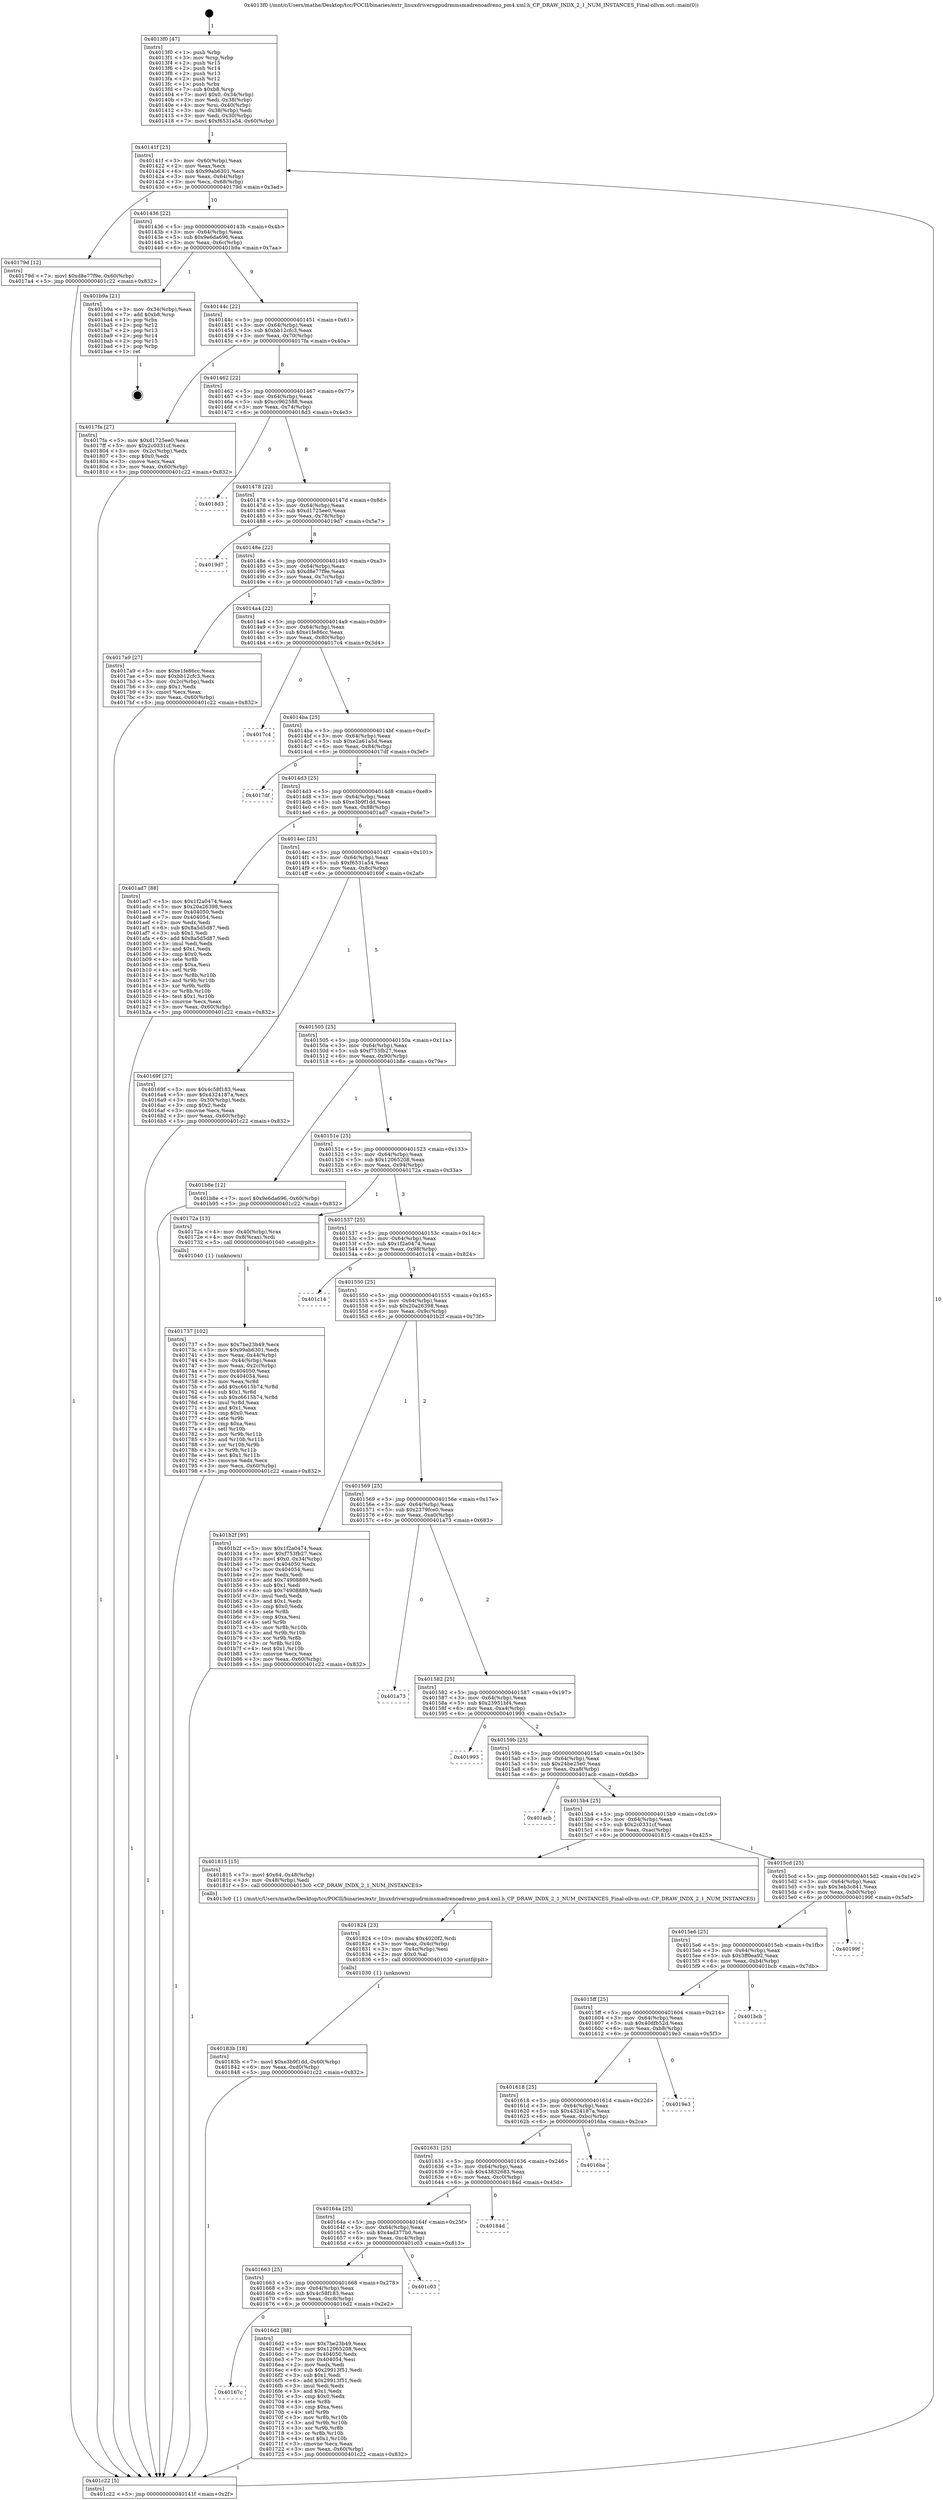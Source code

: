 digraph "0x4013f0" {
  label = "0x4013f0 (/mnt/c/Users/mathe/Desktop/tcc/POCII/binaries/extr_linuxdriversgpudrmmsmadrenoadreno_pm4.xml.h_CP_DRAW_INDX_2_1_NUM_INSTANCES_Final-ollvm.out::main(0))"
  labelloc = "t"
  node[shape=record]

  Entry [label="",width=0.3,height=0.3,shape=circle,fillcolor=black,style=filled]
  "0x40141f" [label="{
     0x40141f [23]\l
     | [instrs]\l
     &nbsp;&nbsp;0x40141f \<+3\>: mov -0x60(%rbp),%eax\l
     &nbsp;&nbsp;0x401422 \<+2\>: mov %eax,%ecx\l
     &nbsp;&nbsp;0x401424 \<+6\>: sub $0x99ab6301,%ecx\l
     &nbsp;&nbsp;0x40142a \<+3\>: mov %eax,-0x64(%rbp)\l
     &nbsp;&nbsp;0x40142d \<+3\>: mov %ecx,-0x68(%rbp)\l
     &nbsp;&nbsp;0x401430 \<+6\>: je 000000000040179d \<main+0x3ad\>\l
  }"]
  "0x40179d" [label="{
     0x40179d [12]\l
     | [instrs]\l
     &nbsp;&nbsp;0x40179d \<+7\>: movl $0xd8e77f9e,-0x60(%rbp)\l
     &nbsp;&nbsp;0x4017a4 \<+5\>: jmp 0000000000401c22 \<main+0x832\>\l
  }"]
  "0x401436" [label="{
     0x401436 [22]\l
     | [instrs]\l
     &nbsp;&nbsp;0x401436 \<+5\>: jmp 000000000040143b \<main+0x4b\>\l
     &nbsp;&nbsp;0x40143b \<+3\>: mov -0x64(%rbp),%eax\l
     &nbsp;&nbsp;0x40143e \<+5\>: sub $0x9e6da696,%eax\l
     &nbsp;&nbsp;0x401443 \<+3\>: mov %eax,-0x6c(%rbp)\l
     &nbsp;&nbsp;0x401446 \<+6\>: je 0000000000401b9a \<main+0x7aa\>\l
  }"]
  Exit [label="",width=0.3,height=0.3,shape=circle,fillcolor=black,style=filled,peripheries=2]
  "0x401b9a" [label="{
     0x401b9a [21]\l
     | [instrs]\l
     &nbsp;&nbsp;0x401b9a \<+3\>: mov -0x34(%rbp),%eax\l
     &nbsp;&nbsp;0x401b9d \<+7\>: add $0xb8,%rsp\l
     &nbsp;&nbsp;0x401ba4 \<+1\>: pop %rbx\l
     &nbsp;&nbsp;0x401ba5 \<+2\>: pop %r12\l
     &nbsp;&nbsp;0x401ba7 \<+2\>: pop %r13\l
     &nbsp;&nbsp;0x401ba9 \<+2\>: pop %r14\l
     &nbsp;&nbsp;0x401bab \<+2\>: pop %r15\l
     &nbsp;&nbsp;0x401bad \<+1\>: pop %rbp\l
     &nbsp;&nbsp;0x401bae \<+1\>: ret\l
  }"]
  "0x40144c" [label="{
     0x40144c [22]\l
     | [instrs]\l
     &nbsp;&nbsp;0x40144c \<+5\>: jmp 0000000000401451 \<main+0x61\>\l
     &nbsp;&nbsp;0x401451 \<+3\>: mov -0x64(%rbp),%eax\l
     &nbsp;&nbsp;0x401454 \<+5\>: sub $0xbb12cfc3,%eax\l
     &nbsp;&nbsp;0x401459 \<+3\>: mov %eax,-0x70(%rbp)\l
     &nbsp;&nbsp;0x40145c \<+6\>: je 00000000004017fa \<main+0x40a\>\l
  }"]
  "0x40183b" [label="{
     0x40183b [18]\l
     | [instrs]\l
     &nbsp;&nbsp;0x40183b \<+7\>: movl $0xe3b9f1dd,-0x60(%rbp)\l
     &nbsp;&nbsp;0x401842 \<+6\>: mov %eax,-0xd0(%rbp)\l
     &nbsp;&nbsp;0x401848 \<+5\>: jmp 0000000000401c22 \<main+0x832\>\l
  }"]
  "0x4017fa" [label="{
     0x4017fa [27]\l
     | [instrs]\l
     &nbsp;&nbsp;0x4017fa \<+5\>: mov $0xd1725ee0,%eax\l
     &nbsp;&nbsp;0x4017ff \<+5\>: mov $0x2c0331cf,%ecx\l
     &nbsp;&nbsp;0x401804 \<+3\>: mov -0x2c(%rbp),%edx\l
     &nbsp;&nbsp;0x401807 \<+3\>: cmp $0x0,%edx\l
     &nbsp;&nbsp;0x40180a \<+3\>: cmove %ecx,%eax\l
     &nbsp;&nbsp;0x40180d \<+3\>: mov %eax,-0x60(%rbp)\l
     &nbsp;&nbsp;0x401810 \<+5\>: jmp 0000000000401c22 \<main+0x832\>\l
  }"]
  "0x401462" [label="{
     0x401462 [22]\l
     | [instrs]\l
     &nbsp;&nbsp;0x401462 \<+5\>: jmp 0000000000401467 \<main+0x77\>\l
     &nbsp;&nbsp;0x401467 \<+3\>: mov -0x64(%rbp),%eax\l
     &nbsp;&nbsp;0x40146a \<+5\>: sub $0xcc962588,%eax\l
     &nbsp;&nbsp;0x40146f \<+3\>: mov %eax,-0x74(%rbp)\l
     &nbsp;&nbsp;0x401472 \<+6\>: je 00000000004018d3 \<main+0x4e3\>\l
  }"]
  "0x401824" [label="{
     0x401824 [23]\l
     | [instrs]\l
     &nbsp;&nbsp;0x401824 \<+10\>: movabs $0x4020f2,%rdi\l
     &nbsp;&nbsp;0x40182e \<+3\>: mov %eax,-0x4c(%rbp)\l
     &nbsp;&nbsp;0x401831 \<+3\>: mov -0x4c(%rbp),%esi\l
     &nbsp;&nbsp;0x401834 \<+2\>: mov $0x0,%al\l
     &nbsp;&nbsp;0x401836 \<+5\>: call 0000000000401030 \<printf@plt\>\l
     | [calls]\l
     &nbsp;&nbsp;0x401030 \{1\} (unknown)\l
  }"]
  "0x4018d3" [label="{
     0x4018d3\l
  }", style=dashed]
  "0x401478" [label="{
     0x401478 [22]\l
     | [instrs]\l
     &nbsp;&nbsp;0x401478 \<+5\>: jmp 000000000040147d \<main+0x8d\>\l
     &nbsp;&nbsp;0x40147d \<+3\>: mov -0x64(%rbp),%eax\l
     &nbsp;&nbsp;0x401480 \<+5\>: sub $0xd1725ee0,%eax\l
     &nbsp;&nbsp;0x401485 \<+3\>: mov %eax,-0x78(%rbp)\l
     &nbsp;&nbsp;0x401488 \<+6\>: je 00000000004019d7 \<main+0x5e7\>\l
  }"]
  "0x401737" [label="{
     0x401737 [102]\l
     | [instrs]\l
     &nbsp;&nbsp;0x401737 \<+5\>: mov $0x7be23b49,%ecx\l
     &nbsp;&nbsp;0x40173c \<+5\>: mov $0x99ab6301,%edx\l
     &nbsp;&nbsp;0x401741 \<+3\>: mov %eax,-0x44(%rbp)\l
     &nbsp;&nbsp;0x401744 \<+3\>: mov -0x44(%rbp),%eax\l
     &nbsp;&nbsp;0x401747 \<+3\>: mov %eax,-0x2c(%rbp)\l
     &nbsp;&nbsp;0x40174a \<+7\>: mov 0x404050,%eax\l
     &nbsp;&nbsp;0x401751 \<+7\>: mov 0x404054,%esi\l
     &nbsp;&nbsp;0x401758 \<+3\>: mov %eax,%r8d\l
     &nbsp;&nbsp;0x40175b \<+7\>: add $0xc6615b74,%r8d\l
     &nbsp;&nbsp;0x401762 \<+4\>: sub $0x1,%r8d\l
     &nbsp;&nbsp;0x401766 \<+7\>: sub $0xc6615b74,%r8d\l
     &nbsp;&nbsp;0x40176d \<+4\>: imul %r8d,%eax\l
     &nbsp;&nbsp;0x401771 \<+3\>: and $0x1,%eax\l
     &nbsp;&nbsp;0x401774 \<+3\>: cmp $0x0,%eax\l
     &nbsp;&nbsp;0x401777 \<+4\>: sete %r9b\l
     &nbsp;&nbsp;0x40177b \<+3\>: cmp $0xa,%esi\l
     &nbsp;&nbsp;0x40177e \<+4\>: setl %r10b\l
     &nbsp;&nbsp;0x401782 \<+3\>: mov %r9b,%r11b\l
     &nbsp;&nbsp;0x401785 \<+3\>: and %r10b,%r11b\l
     &nbsp;&nbsp;0x401788 \<+3\>: xor %r10b,%r9b\l
     &nbsp;&nbsp;0x40178b \<+3\>: or %r9b,%r11b\l
     &nbsp;&nbsp;0x40178e \<+4\>: test $0x1,%r11b\l
     &nbsp;&nbsp;0x401792 \<+3\>: cmovne %edx,%ecx\l
     &nbsp;&nbsp;0x401795 \<+3\>: mov %ecx,-0x60(%rbp)\l
     &nbsp;&nbsp;0x401798 \<+5\>: jmp 0000000000401c22 \<main+0x832\>\l
  }"]
  "0x4019d7" [label="{
     0x4019d7\l
  }", style=dashed]
  "0x40148e" [label="{
     0x40148e [22]\l
     | [instrs]\l
     &nbsp;&nbsp;0x40148e \<+5\>: jmp 0000000000401493 \<main+0xa3\>\l
     &nbsp;&nbsp;0x401493 \<+3\>: mov -0x64(%rbp),%eax\l
     &nbsp;&nbsp;0x401496 \<+5\>: sub $0xd8e77f9e,%eax\l
     &nbsp;&nbsp;0x40149b \<+3\>: mov %eax,-0x7c(%rbp)\l
     &nbsp;&nbsp;0x40149e \<+6\>: je 00000000004017a9 \<main+0x3b9\>\l
  }"]
  "0x40167c" [label="{
     0x40167c\l
  }", style=dashed]
  "0x4017a9" [label="{
     0x4017a9 [27]\l
     | [instrs]\l
     &nbsp;&nbsp;0x4017a9 \<+5\>: mov $0xe1fe86cc,%eax\l
     &nbsp;&nbsp;0x4017ae \<+5\>: mov $0xbb12cfc3,%ecx\l
     &nbsp;&nbsp;0x4017b3 \<+3\>: mov -0x2c(%rbp),%edx\l
     &nbsp;&nbsp;0x4017b6 \<+3\>: cmp $0x1,%edx\l
     &nbsp;&nbsp;0x4017b9 \<+3\>: cmovl %ecx,%eax\l
     &nbsp;&nbsp;0x4017bc \<+3\>: mov %eax,-0x60(%rbp)\l
     &nbsp;&nbsp;0x4017bf \<+5\>: jmp 0000000000401c22 \<main+0x832\>\l
  }"]
  "0x4014a4" [label="{
     0x4014a4 [22]\l
     | [instrs]\l
     &nbsp;&nbsp;0x4014a4 \<+5\>: jmp 00000000004014a9 \<main+0xb9\>\l
     &nbsp;&nbsp;0x4014a9 \<+3\>: mov -0x64(%rbp),%eax\l
     &nbsp;&nbsp;0x4014ac \<+5\>: sub $0xe1fe86cc,%eax\l
     &nbsp;&nbsp;0x4014b1 \<+3\>: mov %eax,-0x80(%rbp)\l
     &nbsp;&nbsp;0x4014b4 \<+6\>: je 00000000004017c4 \<main+0x3d4\>\l
  }"]
  "0x4016d2" [label="{
     0x4016d2 [88]\l
     | [instrs]\l
     &nbsp;&nbsp;0x4016d2 \<+5\>: mov $0x7be23b49,%eax\l
     &nbsp;&nbsp;0x4016d7 \<+5\>: mov $0x12065208,%ecx\l
     &nbsp;&nbsp;0x4016dc \<+7\>: mov 0x404050,%edx\l
     &nbsp;&nbsp;0x4016e3 \<+7\>: mov 0x404054,%esi\l
     &nbsp;&nbsp;0x4016ea \<+2\>: mov %edx,%edi\l
     &nbsp;&nbsp;0x4016ec \<+6\>: sub $0x29913f51,%edi\l
     &nbsp;&nbsp;0x4016f2 \<+3\>: sub $0x1,%edi\l
     &nbsp;&nbsp;0x4016f5 \<+6\>: add $0x29913f51,%edi\l
     &nbsp;&nbsp;0x4016fb \<+3\>: imul %edi,%edx\l
     &nbsp;&nbsp;0x4016fe \<+3\>: and $0x1,%edx\l
     &nbsp;&nbsp;0x401701 \<+3\>: cmp $0x0,%edx\l
     &nbsp;&nbsp;0x401704 \<+4\>: sete %r8b\l
     &nbsp;&nbsp;0x401708 \<+3\>: cmp $0xa,%esi\l
     &nbsp;&nbsp;0x40170b \<+4\>: setl %r9b\l
     &nbsp;&nbsp;0x40170f \<+3\>: mov %r8b,%r10b\l
     &nbsp;&nbsp;0x401712 \<+3\>: and %r9b,%r10b\l
     &nbsp;&nbsp;0x401715 \<+3\>: xor %r9b,%r8b\l
     &nbsp;&nbsp;0x401718 \<+3\>: or %r8b,%r10b\l
     &nbsp;&nbsp;0x40171b \<+4\>: test $0x1,%r10b\l
     &nbsp;&nbsp;0x40171f \<+3\>: cmovne %ecx,%eax\l
     &nbsp;&nbsp;0x401722 \<+3\>: mov %eax,-0x60(%rbp)\l
     &nbsp;&nbsp;0x401725 \<+5\>: jmp 0000000000401c22 \<main+0x832\>\l
  }"]
  "0x4017c4" [label="{
     0x4017c4\l
  }", style=dashed]
  "0x4014ba" [label="{
     0x4014ba [25]\l
     | [instrs]\l
     &nbsp;&nbsp;0x4014ba \<+5\>: jmp 00000000004014bf \<main+0xcf\>\l
     &nbsp;&nbsp;0x4014bf \<+3\>: mov -0x64(%rbp),%eax\l
     &nbsp;&nbsp;0x4014c2 \<+5\>: sub $0xe2a61a5d,%eax\l
     &nbsp;&nbsp;0x4014c7 \<+6\>: mov %eax,-0x84(%rbp)\l
     &nbsp;&nbsp;0x4014cd \<+6\>: je 00000000004017df \<main+0x3ef\>\l
  }"]
  "0x401663" [label="{
     0x401663 [25]\l
     | [instrs]\l
     &nbsp;&nbsp;0x401663 \<+5\>: jmp 0000000000401668 \<main+0x278\>\l
     &nbsp;&nbsp;0x401668 \<+3\>: mov -0x64(%rbp),%eax\l
     &nbsp;&nbsp;0x40166b \<+5\>: sub $0x4c58f183,%eax\l
     &nbsp;&nbsp;0x401670 \<+6\>: mov %eax,-0xc8(%rbp)\l
     &nbsp;&nbsp;0x401676 \<+6\>: je 00000000004016d2 \<main+0x2e2\>\l
  }"]
  "0x4017df" [label="{
     0x4017df\l
  }", style=dashed]
  "0x4014d3" [label="{
     0x4014d3 [25]\l
     | [instrs]\l
     &nbsp;&nbsp;0x4014d3 \<+5\>: jmp 00000000004014d8 \<main+0xe8\>\l
     &nbsp;&nbsp;0x4014d8 \<+3\>: mov -0x64(%rbp),%eax\l
     &nbsp;&nbsp;0x4014db \<+5\>: sub $0xe3b9f1dd,%eax\l
     &nbsp;&nbsp;0x4014e0 \<+6\>: mov %eax,-0x88(%rbp)\l
     &nbsp;&nbsp;0x4014e6 \<+6\>: je 0000000000401ad7 \<main+0x6e7\>\l
  }"]
  "0x401c03" [label="{
     0x401c03\l
  }", style=dashed]
  "0x401ad7" [label="{
     0x401ad7 [88]\l
     | [instrs]\l
     &nbsp;&nbsp;0x401ad7 \<+5\>: mov $0x1f2a0474,%eax\l
     &nbsp;&nbsp;0x401adc \<+5\>: mov $0x20a26398,%ecx\l
     &nbsp;&nbsp;0x401ae1 \<+7\>: mov 0x404050,%edx\l
     &nbsp;&nbsp;0x401ae8 \<+7\>: mov 0x404054,%esi\l
     &nbsp;&nbsp;0x401aef \<+2\>: mov %edx,%edi\l
     &nbsp;&nbsp;0x401af1 \<+6\>: sub $0x8a5d5d87,%edi\l
     &nbsp;&nbsp;0x401af7 \<+3\>: sub $0x1,%edi\l
     &nbsp;&nbsp;0x401afa \<+6\>: add $0x8a5d5d87,%edi\l
     &nbsp;&nbsp;0x401b00 \<+3\>: imul %edi,%edx\l
     &nbsp;&nbsp;0x401b03 \<+3\>: and $0x1,%edx\l
     &nbsp;&nbsp;0x401b06 \<+3\>: cmp $0x0,%edx\l
     &nbsp;&nbsp;0x401b09 \<+4\>: sete %r8b\l
     &nbsp;&nbsp;0x401b0d \<+3\>: cmp $0xa,%esi\l
     &nbsp;&nbsp;0x401b10 \<+4\>: setl %r9b\l
     &nbsp;&nbsp;0x401b14 \<+3\>: mov %r8b,%r10b\l
     &nbsp;&nbsp;0x401b17 \<+3\>: and %r9b,%r10b\l
     &nbsp;&nbsp;0x401b1a \<+3\>: xor %r9b,%r8b\l
     &nbsp;&nbsp;0x401b1d \<+3\>: or %r8b,%r10b\l
     &nbsp;&nbsp;0x401b20 \<+4\>: test $0x1,%r10b\l
     &nbsp;&nbsp;0x401b24 \<+3\>: cmovne %ecx,%eax\l
     &nbsp;&nbsp;0x401b27 \<+3\>: mov %eax,-0x60(%rbp)\l
     &nbsp;&nbsp;0x401b2a \<+5\>: jmp 0000000000401c22 \<main+0x832\>\l
  }"]
  "0x4014ec" [label="{
     0x4014ec [25]\l
     | [instrs]\l
     &nbsp;&nbsp;0x4014ec \<+5\>: jmp 00000000004014f1 \<main+0x101\>\l
     &nbsp;&nbsp;0x4014f1 \<+3\>: mov -0x64(%rbp),%eax\l
     &nbsp;&nbsp;0x4014f4 \<+5\>: sub $0xf6531a54,%eax\l
     &nbsp;&nbsp;0x4014f9 \<+6\>: mov %eax,-0x8c(%rbp)\l
     &nbsp;&nbsp;0x4014ff \<+6\>: je 000000000040169f \<main+0x2af\>\l
  }"]
  "0x40164a" [label="{
     0x40164a [25]\l
     | [instrs]\l
     &nbsp;&nbsp;0x40164a \<+5\>: jmp 000000000040164f \<main+0x25f\>\l
     &nbsp;&nbsp;0x40164f \<+3\>: mov -0x64(%rbp),%eax\l
     &nbsp;&nbsp;0x401652 \<+5\>: sub $0x4ad377b0,%eax\l
     &nbsp;&nbsp;0x401657 \<+6\>: mov %eax,-0xc4(%rbp)\l
     &nbsp;&nbsp;0x40165d \<+6\>: je 0000000000401c03 \<main+0x813\>\l
  }"]
  "0x40169f" [label="{
     0x40169f [27]\l
     | [instrs]\l
     &nbsp;&nbsp;0x40169f \<+5\>: mov $0x4c58f183,%eax\l
     &nbsp;&nbsp;0x4016a4 \<+5\>: mov $0x4324187a,%ecx\l
     &nbsp;&nbsp;0x4016a9 \<+3\>: mov -0x30(%rbp),%edx\l
     &nbsp;&nbsp;0x4016ac \<+3\>: cmp $0x2,%edx\l
     &nbsp;&nbsp;0x4016af \<+3\>: cmovne %ecx,%eax\l
     &nbsp;&nbsp;0x4016b2 \<+3\>: mov %eax,-0x60(%rbp)\l
     &nbsp;&nbsp;0x4016b5 \<+5\>: jmp 0000000000401c22 \<main+0x832\>\l
  }"]
  "0x401505" [label="{
     0x401505 [25]\l
     | [instrs]\l
     &nbsp;&nbsp;0x401505 \<+5\>: jmp 000000000040150a \<main+0x11a\>\l
     &nbsp;&nbsp;0x40150a \<+3\>: mov -0x64(%rbp),%eax\l
     &nbsp;&nbsp;0x40150d \<+5\>: sub $0xf753fb27,%eax\l
     &nbsp;&nbsp;0x401512 \<+6\>: mov %eax,-0x90(%rbp)\l
     &nbsp;&nbsp;0x401518 \<+6\>: je 0000000000401b8e \<main+0x79e\>\l
  }"]
  "0x401c22" [label="{
     0x401c22 [5]\l
     | [instrs]\l
     &nbsp;&nbsp;0x401c22 \<+5\>: jmp 000000000040141f \<main+0x2f\>\l
  }"]
  "0x4013f0" [label="{
     0x4013f0 [47]\l
     | [instrs]\l
     &nbsp;&nbsp;0x4013f0 \<+1\>: push %rbp\l
     &nbsp;&nbsp;0x4013f1 \<+3\>: mov %rsp,%rbp\l
     &nbsp;&nbsp;0x4013f4 \<+2\>: push %r15\l
     &nbsp;&nbsp;0x4013f6 \<+2\>: push %r14\l
     &nbsp;&nbsp;0x4013f8 \<+2\>: push %r13\l
     &nbsp;&nbsp;0x4013fa \<+2\>: push %r12\l
     &nbsp;&nbsp;0x4013fc \<+1\>: push %rbx\l
     &nbsp;&nbsp;0x4013fd \<+7\>: sub $0xb8,%rsp\l
     &nbsp;&nbsp;0x401404 \<+7\>: movl $0x0,-0x34(%rbp)\l
     &nbsp;&nbsp;0x40140b \<+3\>: mov %edi,-0x38(%rbp)\l
     &nbsp;&nbsp;0x40140e \<+4\>: mov %rsi,-0x40(%rbp)\l
     &nbsp;&nbsp;0x401412 \<+3\>: mov -0x38(%rbp),%edi\l
     &nbsp;&nbsp;0x401415 \<+3\>: mov %edi,-0x30(%rbp)\l
     &nbsp;&nbsp;0x401418 \<+7\>: movl $0xf6531a54,-0x60(%rbp)\l
  }"]
  "0x40184d" [label="{
     0x40184d\l
  }", style=dashed]
  "0x401b8e" [label="{
     0x401b8e [12]\l
     | [instrs]\l
     &nbsp;&nbsp;0x401b8e \<+7\>: movl $0x9e6da696,-0x60(%rbp)\l
     &nbsp;&nbsp;0x401b95 \<+5\>: jmp 0000000000401c22 \<main+0x832\>\l
  }"]
  "0x40151e" [label="{
     0x40151e [25]\l
     | [instrs]\l
     &nbsp;&nbsp;0x40151e \<+5\>: jmp 0000000000401523 \<main+0x133\>\l
     &nbsp;&nbsp;0x401523 \<+3\>: mov -0x64(%rbp),%eax\l
     &nbsp;&nbsp;0x401526 \<+5\>: sub $0x12065208,%eax\l
     &nbsp;&nbsp;0x40152b \<+6\>: mov %eax,-0x94(%rbp)\l
     &nbsp;&nbsp;0x401531 \<+6\>: je 000000000040172a \<main+0x33a\>\l
  }"]
  "0x401631" [label="{
     0x401631 [25]\l
     | [instrs]\l
     &nbsp;&nbsp;0x401631 \<+5\>: jmp 0000000000401636 \<main+0x246\>\l
     &nbsp;&nbsp;0x401636 \<+3\>: mov -0x64(%rbp),%eax\l
     &nbsp;&nbsp;0x401639 \<+5\>: sub $0x43832683,%eax\l
     &nbsp;&nbsp;0x40163e \<+6\>: mov %eax,-0xc0(%rbp)\l
     &nbsp;&nbsp;0x401644 \<+6\>: je 000000000040184d \<main+0x45d\>\l
  }"]
  "0x40172a" [label="{
     0x40172a [13]\l
     | [instrs]\l
     &nbsp;&nbsp;0x40172a \<+4\>: mov -0x40(%rbp),%rax\l
     &nbsp;&nbsp;0x40172e \<+4\>: mov 0x8(%rax),%rdi\l
     &nbsp;&nbsp;0x401732 \<+5\>: call 0000000000401040 \<atoi@plt\>\l
     | [calls]\l
     &nbsp;&nbsp;0x401040 \{1\} (unknown)\l
  }"]
  "0x401537" [label="{
     0x401537 [25]\l
     | [instrs]\l
     &nbsp;&nbsp;0x401537 \<+5\>: jmp 000000000040153c \<main+0x14c\>\l
     &nbsp;&nbsp;0x40153c \<+3\>: mov -0x64(%rbp),%eax\l
     &nbsp;&nbsp;0x40153f \<+5\>: sub $0x1f2a0474,%eax\l
     &nbsp;&nbsp;0x401544 \<+6\>: mov %eax,-0x98(%rbp)\l
     &nbsp;&nbsp;0x40154a \<+6\>: je 0000000000401c14 \<main+0x824\>\l
  }"]
  "0x4016ba" [label="{
     0x4016ba\l
  }", style=dashed]
  "0x401c14" [label="{
     0x401c14\l
  }", style=dashed]
  "0x401550" [label="{
     0x401550 [25]\l
     | [instrs]\l
     &nbsp;&nbsp;0x401550 \<+5\>: jmp 0000000000401555 \<main+0x165\>\l
     &nbsp;&nbsp;0x401555 \<+3\>: mov -0x64(%rbp),%eax\l
     &nbsp;&nbsp;0x401558 \<+5\>: sub $0x20a26398,%eax\l
     &nbsp;&nbsp;0x40155d \<+6\>: mov %eax,-0x9c(%rbp)\l
     &nbsp;&nbsp;0x401563 \<+6\>: je 0000000000401b2f \<main+0x73f\>\l
  }"]
  "0x401618" [label="{
     0x401618 [25]\l
     | [instrs]\l
     &nbsp;&nbsp;0x401618 \<+5\>: jmp 000000000040161d \<main+0x22d\>\l
     &nbsp;&nbsp;0x40161d \<+3\>: mov -0x64(%rbp),%eax\l
     &nbsp;&nbsp;0x401620 \<+5\>: sub $0x4324187a,%eax\l
     &nbsp;&nbsp;0x401625 \<+6\>: mov %eax,-0xbc(%rbp)\l
     &nbsp;&nbsp;0x40162b \<+6\>: je 00000000004016ba \<main+0x2ca\>\l
  }"]
  "0x401b2f" [label="{
     0x401b2f [95]\l
     | [instrs]\l
     &nbsp;&nbsp;0x401b2f \<+5\>: mov $0x1f2a0474,%eax\l
     &nbsp;&nbsp;0x401b34 \<+5\>: mov $0xf753fb27,%ecx\l
     &nbsp;&nbsp;0x401b39 \<+7\>: movl $0x0,-0x34(%rbp)\l
     &nbsp;&nbsp;0x401b40 \<+7\>: mov 0x404050,%edx\l
     &nbsp;&nbsp;0x401b47 \<+7\>: mov 0x404054,%esi\l
     &nbsp;&nbsp;0x401b4e \<+2\>: mov %edx,%edi\l
     &nbsp;&nbsp;0x401b50 \<+6\>: add $0x74908889,%edi\l
     &nbsp;&nbsp;0x401b56 \<+3\>: sub $0x1,%edi\l
     &nbsp;&nbsp;0x401b59 \<+6\>: sub $0x74908889,%edi\l
     &nbsp;&nbsp;0x401b5f \<+3\>: imul %edi,%edx\l
     &nbsp;&nbsp;0x401b62 \<+3\>: and $0x1,%edx\l
     &nbsp;&nbsp;0x401b65 \<+3\>: cmp $0x0,%edx\l
     &nbsp;&nbsp;0x401b68 \<+4\>: sete %r8b\l
     &nbsp;&nbsp;0x401b6c \<+3\>: cmp $0xa,%esi\l
     &nbsp;&nbsp;0x401b6f \<+4\>: setl %r9b\l
     &nbsp;&nbsp;0x401b73 \<+3\>: mov %r8b,%r10b\l
     &nbsp;&nbsp;0x401b76 \<+3\>: and %r9b,%r10b\l
     &nbsp;&nbsp;0x401b79 \<+3\>: xor %r9b,%r8b\l
     &nbsp;&nbsp;0x401b7c \<+3\>: or %r8b,%r10b\l
     &nbsp;&nbsp;0x401b7f \<+4\>: test $0x1,%r10b\l
     &nbsp;&nbsp;0x401b83 \<+3\>: cmovne %ecx,%eax\l
     &nbsp;&nbsp;0x401b86 \<+3\>: mov %eax,-0x60(%rbp)\l
     &nbsp;&nbsp;0x401b89 \<+5\>: jmp 0000000000401c22 \<main+0x832\>\l
  }"]
  "0x401569" [label="{
     0x401569 [25]\l
     | [instrs]\l
     &nbsp;&nbsp;0x401569 \<+5\>: jmp 000000000040156e \<main+0x17e\>\l
     &nbsp;&nbsp;0x40156e \<+3\>: mov -0x64(%rbp),%eax\l
     &nbsp;&nbsp;0x401571 \<+5\>: sub $0x2379fce0,%eax\l
     &nbsp;&nbsp;0x401576 \<+6\>: mov %eax,-0xa0(%rbp)\l
     &nbsp;&nbsp;0x40157c \<+6\>: je 0000000000401a73 \<main+0x683\>\l
  }"]
  "0x4019e3" [label="{
     0x4019e3\l
  }", style=dashed]
  "0x401a73" [label="{
     0x401a73\l
  }", style=dashed]
  "0x401582" [label="{
     0x401582 [25]\l
     | [instrs]\l
     &nbsp;&nbsp;0x401582 \<+5\>: jmp 0000000000401587 \<main+0x197\>\l
     &nbsp;&nbsp;0x401587 \<+3\>: mov -0x64(%rbp),%eax\l
     &nbsp;&nbsp;0x40158a \<+5\>: sub $0x23951bf4,%eax\l
     &nbsp;&nbsp;0x40158f \<+6\>: mov %eax,-0xa4(%rbp)\l
     &nbsp;&nbsp;0x401595 \<+6\>: je 0000000000401993 \<main+0x5a3\>\l
  }"]
  "0x4015ff" [label="{
     0x4015ff [25]\l
     | [instrs]\l
     &nbsp;&nbsp;0x4015ff \<+5\>: jmp 0000000000401604 \<main+0x214\>\l
     &nbsp;&nbsp;0x401604 \<+3\>: mov -0x64(%rbp),%eax\l
     &nbsp;&nbsp;0x401607 \<+5\>: sub $0x40dfb52d,%eax\l
     &nbsp;&nbsp;0x40160c \<+6\>: mov %eax,-0xb8(%rbp)\l
     &nbsp;&nbsp;0x401612 \<+6\>: je 00000000004019e3 \<main+0x5f3\>\l
  }"]
  "0x401993" [label="{
     0x401993\l
  }", style=dashed]
  "0x40159b" [label="{
     0x40159b [25]\l
     | [instrs]\l
     &nbsp;&nbsp;0x40159b \<+5\>: jmp 00000000004015a0 \<main+0x1b0\>\l
     &nbsp;&nbsp;0x4015a0 \<+3\>: mov -0x64(%rbp),%eax\l
     &nbsp;&nbsp;0x4015a3 \<+5\>: sub $0x24be25e0,%eax\l
     &nbsp;&nbsp;0x4015a8 \<+6\>: mov %eax,-0xa8(%rbp)\l
     &nbsp;&nbsp;0x4015ae \<+6\>: je 0000000000401acb \<main+0x6db\>\l
  }"]
  "0x401bcb" [label="{
     0x401bcb\l
  }", style=dashed]
  "0x401acb" [label="{
     0x401acb\l
  }", style=dashed]
  "0x4015b4" [label="{
     0x4015b4 [25]\l
     | [instrs]\l
     &nbsp;&nbsp;0x4015b4 \<+5\>: jmp 00000000004015b9 \<main+0x1c9\>\l
     &nbsp;&nbsp;0x4015b9 \<+3\>: mov -0x64(%rbp),%eax\l
     &nbsp;&nbsp;0x4015bc \<+5\>: sub $0x2c0331cf,%eax\l
     &nbsp;&nbsp;0x4015c1 \<+6\>: mov %eax,-0xac(%rbp)\l
     &nbsp;&nbsp;0x4015c7 \<+6\>: je 0000000000401815 \<main+0x425\>\l
  }"]
  "0x4015e6" [label="{
     0x4015e6 [25]\l
     | [instrs]\l
     &nbsp;&nbsp;0x4015e6 \<+5\>: jmp 00000000004015eb \<main+0x1fb\>\l
     &nbsp;&nbsp;0x4015eb \<+3\>: mov -0x64(%rbp),%eax\l
     &nbsp;&nbsp;0x4015ee \<+5\>: sub $0x3ff0ea92,%eax\l
     &nbsp;&nbsp;0x4015f3 \<+6\>: mov %eax,-0xb4(%rbp)\l
     &nbsp;&nbsp;0x4015f9 \<+6\>: je 0000000000401bcb \<main+0x7db\>\l
  }"]
  "0x401815" [label="{
     0x401815 [15]\l
     | [instrs]\l
     &nbsp;&nbsp;0x401815 \<+7\>: movl $0x64,-0x48(%rbp)\l
     &nbsp;&nbsp;0x40181c \<+3\>: mov -0x48(%rbp),%edi\l
     &nbsp;&nbsp;0x40181f \<+5\>: call 00000000004013c0 \<CP_DRAW_INDX_2_1_NUM_INSTANCES\>\l
     | [calls]\l
     &nbsp;&nbsp;0x4013c0 \{1\} (/mnt/c/Users/mathe/Desktop/tcc/POCII/binaries/extr_linuxdriversgpudrmmsmadrenoadreno_pm4.xml.h_CP_DRAW_INDX_2_1_NUM_INSTANCES_Final-ollvm.out::CP_DRAW_INDX_2_1_NUM_INSTANCES)\l
  }"]
  "0x4015cd" [label="{
     0x4015cd [25]\l
     | [instrs]\l
     &nbsp;&nbsp;0x4015cd \<+5\>: jmp 00000000004015d2 \<main+0x1e2\>\l
     &nbsp;&nbsp;0x4015d2 \<+3\>: mov -0x64(%rbp),%eax\l
     &nbsp;&nbsp;0x4015d5 \<+5\>: sub $0x3eb3c841,%eax\l
     &nbsp;&nbsp;0x4015da \<+6\>: mov %eax,-0xb0(%rbp)\l
     &nbsp;&nbsp;0x4015e0 \<+6\>: je 000000000040199f \<main+0x5af\>\l
  }"]
  "0x40199f" [label="{
     0x40199f\l
  }", style=dashed]
  Entry -> "0x4013f0" [label=" 1"]
  "0x40141f" -> "0x40179d" [label=" 1"]
  "0x40141f" -> "0x401436" [label=" 10"]
  "0x401b9a" -> Exit [label=" 1"]
  "0x401436" -> "0x401b9a" [label=" 1"]
  "0x401436" -> "0x40144c" [label=" 9"]
  "0x401b8e" -> "0x401c22" [label=" 1"]
  "0x40144c" -> "0x4017fa" [label=" 1"]
  "0x40144c" -> "0x401462" [label=" 8"]
  "0x401b2f" -> "0x401c22" [label=" 1"]
  "0x401462" -> "0x4018d3" [label=" 0"]
  "0x401462" -> "0x401478" [label=" 8"]
  "0x401ad7" -> "0x401c22" [label=" 1"]
  "0x401478" -> "0x4019d7" [label=" 0"]
  "0x401478" -> "0x40148e" [label=" 8"]
  "0x40183b" -> "0x401c22" [label=" 1"]
  "0x40148e" -> "0x4017a9" [label=" 1"]
  "0x40148e" -> "0x4014a4" [label=" 7"]
  "0x401824" -> "0x40183b" [label=" 1"]
  "0x4014a4" -> "0x4017c4" [label=" 0"]
  "0x4014a4" -> "0x4014ba" [label=" 7"]
  "0x401815" -> "0x401824" [label=" 1"]
  "0x4014ba" -> "0x4017df" [label=" 0"]
  "0x4014ba" -> "0x4014d3" [label=" 7"]
  "0x4017a9" -> "0x401c22" [label=" 1"]
  "0x4014d3" -> "0x401ad7" [label=" 1"]
  "0x4014d3" -> "0x4014ec" [label=" 6"]
  "0x40179d" -> "0x401c22" [label=" 1"]
  "0x4014ec" -> "0x40169f" [label=" 1"]
  "0x4014ec" -> "0x401505" [label=" 5"]
  "0x40169f" -> "0x401c22" [label=" 1"]
  "0x4013f0" -> "0x40141f" [label=" 1"]
  "0x401c22" -> "0x40141f" [label=" 10"]
  "0x40172a" -> "0x401737" [label=" 1"]
  "0x401505" -> "0x401b8e" [label=" 1"]
  "0x401505" -> "0x40151e" [label=" 4"]
  "0x4016d2" -> "0x401c22" [label=" 1"]
  "0x40151e" -> "0x40172a" [label=" 1"]
  "0x40151e" -> "0x401537" [label=" 3"]
  "0x401663" -> "0x4016d2" [label=" 1"]
  "0x401537" -> "0x401c14" [label=" 0"]
  "0x401537" -> "0x401550" [label=" 3"]
  "0x4017fa" -> "0x401c22" [label=" 1"]
  "0x401550" -> "0x401b2f" [label=" 1"]
  "0x401550" -> "0x401569" [label=" 2"]
  "0x40164a" -> "0x401c03" [label=" 0"]
  "0x401569" -> "0x401a73" [label=" 0"]
  "0x401569" -> "0x401582" [label=" 2"]
  "0x401737" -> "0x401c22" [label=" 1"]
  "0x401582" -> "0x401993" [label=" 0"]
  "0x401582" -> "0x40159b" [label=" 2"]
  "0x401631" -> "0x40184d" [label=" 0"]
  "0x40159b" -> "0x401acb" [label=" 0"]
  "0x40159b" -> "0x4015b4" [label=" 2"]
  "0x401663" -> "0x40167c" [label=" 0"]
  "0x4015b4" -> "0x401815" [label=" 1"]
  "0x4015b4" -> "0x4015cd" [label=" 1"]
  "0x401618" -> "0x4016ba" [label=" 0"]
  "0x4015cd" -> "0x40199f" [label=" 0"]
  "0x4015cd" -> "0x4015e6" [label=" 1"]
  "0x401618" -> "0x401631" [label=" 1"]
  "0x4015e6" -> "0x401bcb" [label=" 0"]
  "0x4015e6" -> "0x4015ff" [label=" 1"]
  "0x401631" -> "0x40164a" [label=" 1"]
  "0x4015ff" -> "0x4019e3" [label=" 0"]
  "0x4015ff" -> "0x401618" [label=" 1"]
  "0x40164a" -> "0x401663" [label=" 1"]
}
